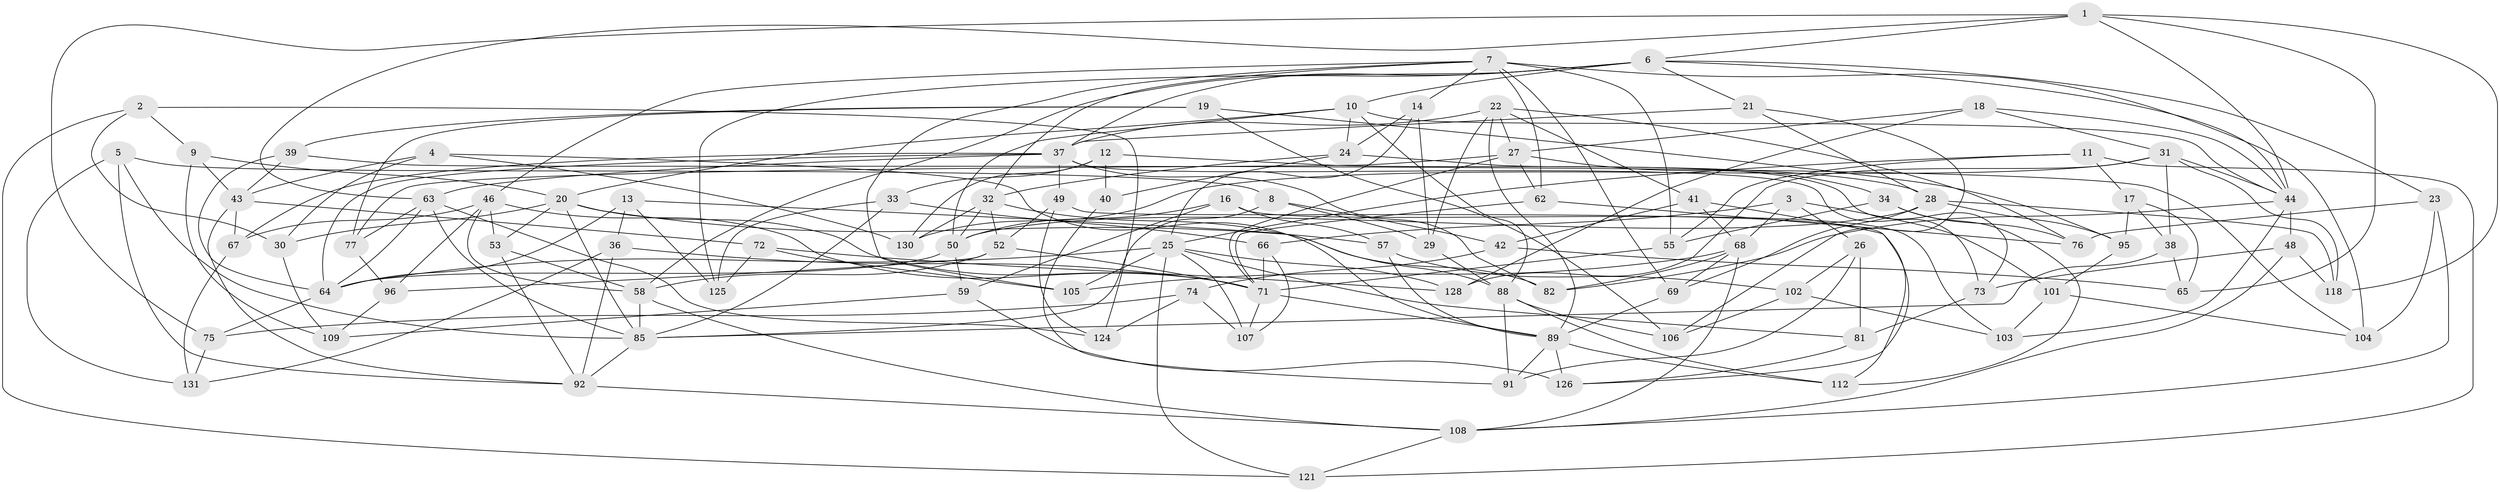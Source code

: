 // original degree distribution, {4: 1.0}
// Generated by graph-tools (version 1.1) at 2025/20/03/04/25 18:20:58]
// undirected, 94 vertices, 225 edges
graph export_dot {
graph [start="1"]
  node [color=gray90,style=filled];
  1 [super="+87"];
  2;
  3;
  4;
  5;
  6 [super="+15"];
  7 [super="+47"];
  8;
  9;
  10 [super="+123"];
  11;
  12;
  13;
  14;
  16;
  17;
  18;
  19;
  20 [super="+54"];
  21;
  22 [super="+84"];
  23;
  24 [super="+35"];
  25 [super="+98+119"];
  26;
  27 [super="+113"];
  28 [super="+99"];
  29;
  30;
  31 [super="+78"];
  32 [super="+60"];
  33;
  34;
  36;
  37 [super="+110+70"];
  38;
  39;
  40;
  41;
  42;
  43 [super="+115"];
  44 [super="+135+86"];
  46 [super="+51"];
  48;
  49;
  50 [super="+127"];
  52 [super="+56"];
  53;
  55;
  57;
  58 [super="+61"];
  59;
  62;
  63 [super="+134"];
  64 [super="+83"];
  65;
  66;
  67;
  68 [super="+122"];
  69;
  71 [super="+94+79"];
  72;
  73;
  74;
  75;
  76;
  77;
  81;
  82;
  85 [super="+116"];
  88 [super="+120"];
  89 [super="+129"];
  91;
  92 [super="+114"];
  95;
  96;
  101;
  102;
  103;
  104;
  105;
  106;
  107;
  108 [super="+132"];
  109;
  112;
  118;
  121;
  124;
  125;
  126;
  128;
  130;
  131;
  1 -- 75;
  1 -- 65;
  1 -- 63;
  1 -- 118;
  1 -- 6;
  1 -- 44;
  2 -- 124;
  2 -- 9;
  2 -- 30;
  2 -- 121;
  3 -- 101;
  3 -- 26;
  3 -- 66;
  3 -- 68;
  4 -- 130;
  4 -- 30;
  4 -- 43;
  4 -- 89;
  5 -- 8;
  5 -- 131;
  5 -- 85;
  5 -- 92;
  6 -- 10;
  6 -- 23;
  6 -- 37;
  6 -- 21;
  6 -- 58;
  6 -- 125;
  6 -- 44;
  7 -- 105;
  7 -- 69;
  7 -- 46;
  7 -- 32;
  7 -- 55;
  7 -- 104;
  7 -- 62;
  7 -- 14;
  8 -- 29;
  8 -- 85;
  8 -- 42;
  9 -- 43;
  9 -- 20;
  9 -- 109;
  10 -- 88;
  10 -- 50;
  10 -- 44;
  10 -- 20;
  10 -- 24;
  11 -- 55;
  11 -- 121;
  11 -- 17;
  11 -- 25;
  12 -- 40;
  12 -- 33;
  12 -- 130;
  12 -- 28;
  13 -- 125;
  13 -- 36;
  13 -- 82;
  13 -- 64;
  14 -- 29;
  14 -- 24;
  14 -- 25;
  16 -- 50;
  16 -- 59;
  16 -- 103;
  16 -- 57;
  17 -- 95;
  17 -- 65;
  17 -- 38;
  18 -- 27;
  18 -- 128;
  18 -- 31;
  18 -- 44;
  19 -- 95;
  19 -- 77;
  19 -- 39;
  19 -- 106;
  20 -- 71 [weight=2];
  20 -- 85;
  20 -- 53;
  20 -- 57;
  20 -- 30;
  21 -- 106;
  21 -- 28;
  21 -- 37;
  22 -- 41;
  22 -- 37;
  22 -- 89;
  22 -- 76;
  22 -- 29;
  22 -- 27;
  23 -- 76;
  23 -- 104;
  23 -- 108;
  24 -- 40 [weight=2];
  24 -- 32;
  24 -- 73;
  25 -- 105;
  25 -- 81;
  25 -- 64;
  25 -- 128;
  25 -- 107;
  25 -- 121;
  26 -- 81;
  26 -- 91;
  26 -- 102;
  27 -- 77;
  27 -- 34;
  27 -- 71;
  27 -- 62;
  28 -- 118;
  28 -- 69;
  28 -- 95;
  28 -- 50;
  29 -- 88;
  30 -- 109;
  31 -- 44;
  31 -- 38;
  31 -- 130;
  31 -- 128;
  31 -- 118;
  32 -- 52;
  32 -- 50;
  32 -- 88;
  32 -- 130;
  33 -- 125;
  33 -- 85;
  33 -- 66;
  34 -- 55;
  34 -- 76;
  34 -- 112;
  36 -- 131;
  36 -- 92;
  36 -- 71;
  37 -- 49;
  37 -- 67;
  37 -- 63;
  37 -- 64 [weight=2];
  37 -- 82;
  37 -- 73;
  38 -- 65;
  38 -- 85;
  39 -- 64;
  39 -- 104;
  39 -- 43;
  40 -- 91;
  41 -- 126;
  41 -- 68;
  41 -- 42;
  42 -- 65;
  42 -- 74;
  43 -- 72;
  43 -- 67;
  43 -- 92;
  44 -- 82;
  44 -- 103;
  44 -- 48;
  46 -- 58;
  46 -- 96;
  46 -- 53;
  46 -- 67;
  46 -- 71;
  48 -- 73;
  48 -- 118;
  48 -- 108;
  49 -- 124;
  49 -- 52;
  49 -- 112;
  50 -- 59;
  50 -- 64;
  52 -- 96;
  52 -- 58;
  52 -- 71 [weight=2];
  53 -- 58;
  53 -- 92;
  55 -- 71;
  57 -- 102;
  57 -- 89;
  58 -- 108;
  58 -- 85;
  59 -- 109;
  59 -- 126;
  62 -- 76;
  62 -- 71;
  63 -- 77;
  63 -- 124;
  63 -- 64;
  63 -- 85;
  64 -- 75;
  66 -- 107;
  66 -- 71;
  67 -- 131;
  68 -- 69;
  68 -- 105;
  68 -- 82;
  68 -- 108;
  69 -- 89;
  71 -- 89;
  71 -- 107;
  72 -- 125;
  72 -- 105;
  72 -- 128;
  73 -- 81;
  74 -- 124;
  74 -- 75;
  74 -- 107;
  75 -- 131;
  77 -- 96;
  81 -- 126;
  85 -- 92;
  88 -- 91;
  88 -- 112;
  88 -- 106;
  89 -- 91;
  89 -- 126;
  89 -- 112;
  92 -- 108;
  95 -- 101;
  96 -- 109;
  101 -- 104;
  101 -- 103;
  102 -- 103;
  102 -- 106;
  108 -- 121;
}
